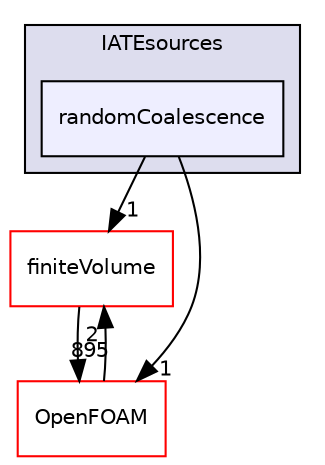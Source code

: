 digraph "src/phaseSystemModels/reactingEulerFoam/reactingTwoPhaseEulerFoam/twoPhaseSystem/diameterModels/IATE/IATEsources/randomCoalescence" {
  bgcolor=transparent;
  compound=true
  node [ fontsize="10", fontname="Helvetica"];
  edge [ labelfontsize="10", labelfontname="Helvetica"];
  subgraph clusterdir_78411669d47b5e19928eafa1c2794fe4 {
    graph [ bgcolor="#ddddee", pencolor="black", label="IATEsources" fontname="Helvetica", fontsize="10", URL="dir_78411669d47b5e19928eafa1c2794fe4.html"]
  dir_f554adfd815c6dfede6cf2d2437a83f3 [shape=box, label="randomCoalescence", style="filled", fillcolor="#eeeeff", pencolor="black", URL="dir_f554adfd815c6dfede6cf2d2437a83f3.html"];
  }
  dir_9bd15774b555cf7259a6fa18f99fe99b [shape=box label="finiteVolume" color="red" URL="dir_9bd15774b555cf7259a6fa18f99fe99b.html"];
  dir_c5473ff19b20e6ec4dfe5c310b3778a8 [shape=box label="OpenFOAM" color="red" URL="dir_c5473ff19b20e6ec4dfe5c310b3778a8.html"];
  dir_9bd15774b555cf7259a6fa18f99fe99b->dir_c5473ff19b20e6ec4dfe5c310b3778a8 [headlabel="895", labeldistance=1.5 headhref="dir_000814_002151.html"];
  dir_f554adfd815c6dfede6cf2d2437a83f3->dir_9bd15774b555cf7259a6fa18f99fe99b [headlabel="1", labeldistance=1.5 headhref="dir_003374_000814.html"];
  dir_f554adfd815c6dfede6cf2d2437a83f3->dir_c5473ff19b20e6ec4dfe5c310b3778a8 [headlabel="1", labeldistance=1.5 headhref="dir_003374_002151.html"];
  dir_c5473ff19b20e6ec4dfe5c310b3778a8->dir_9bd15774b555cf7259a6fa18f99fe99b [headlabel="2", labeldistance=1.5 headhref="dir_002151_000814.html"];
}
